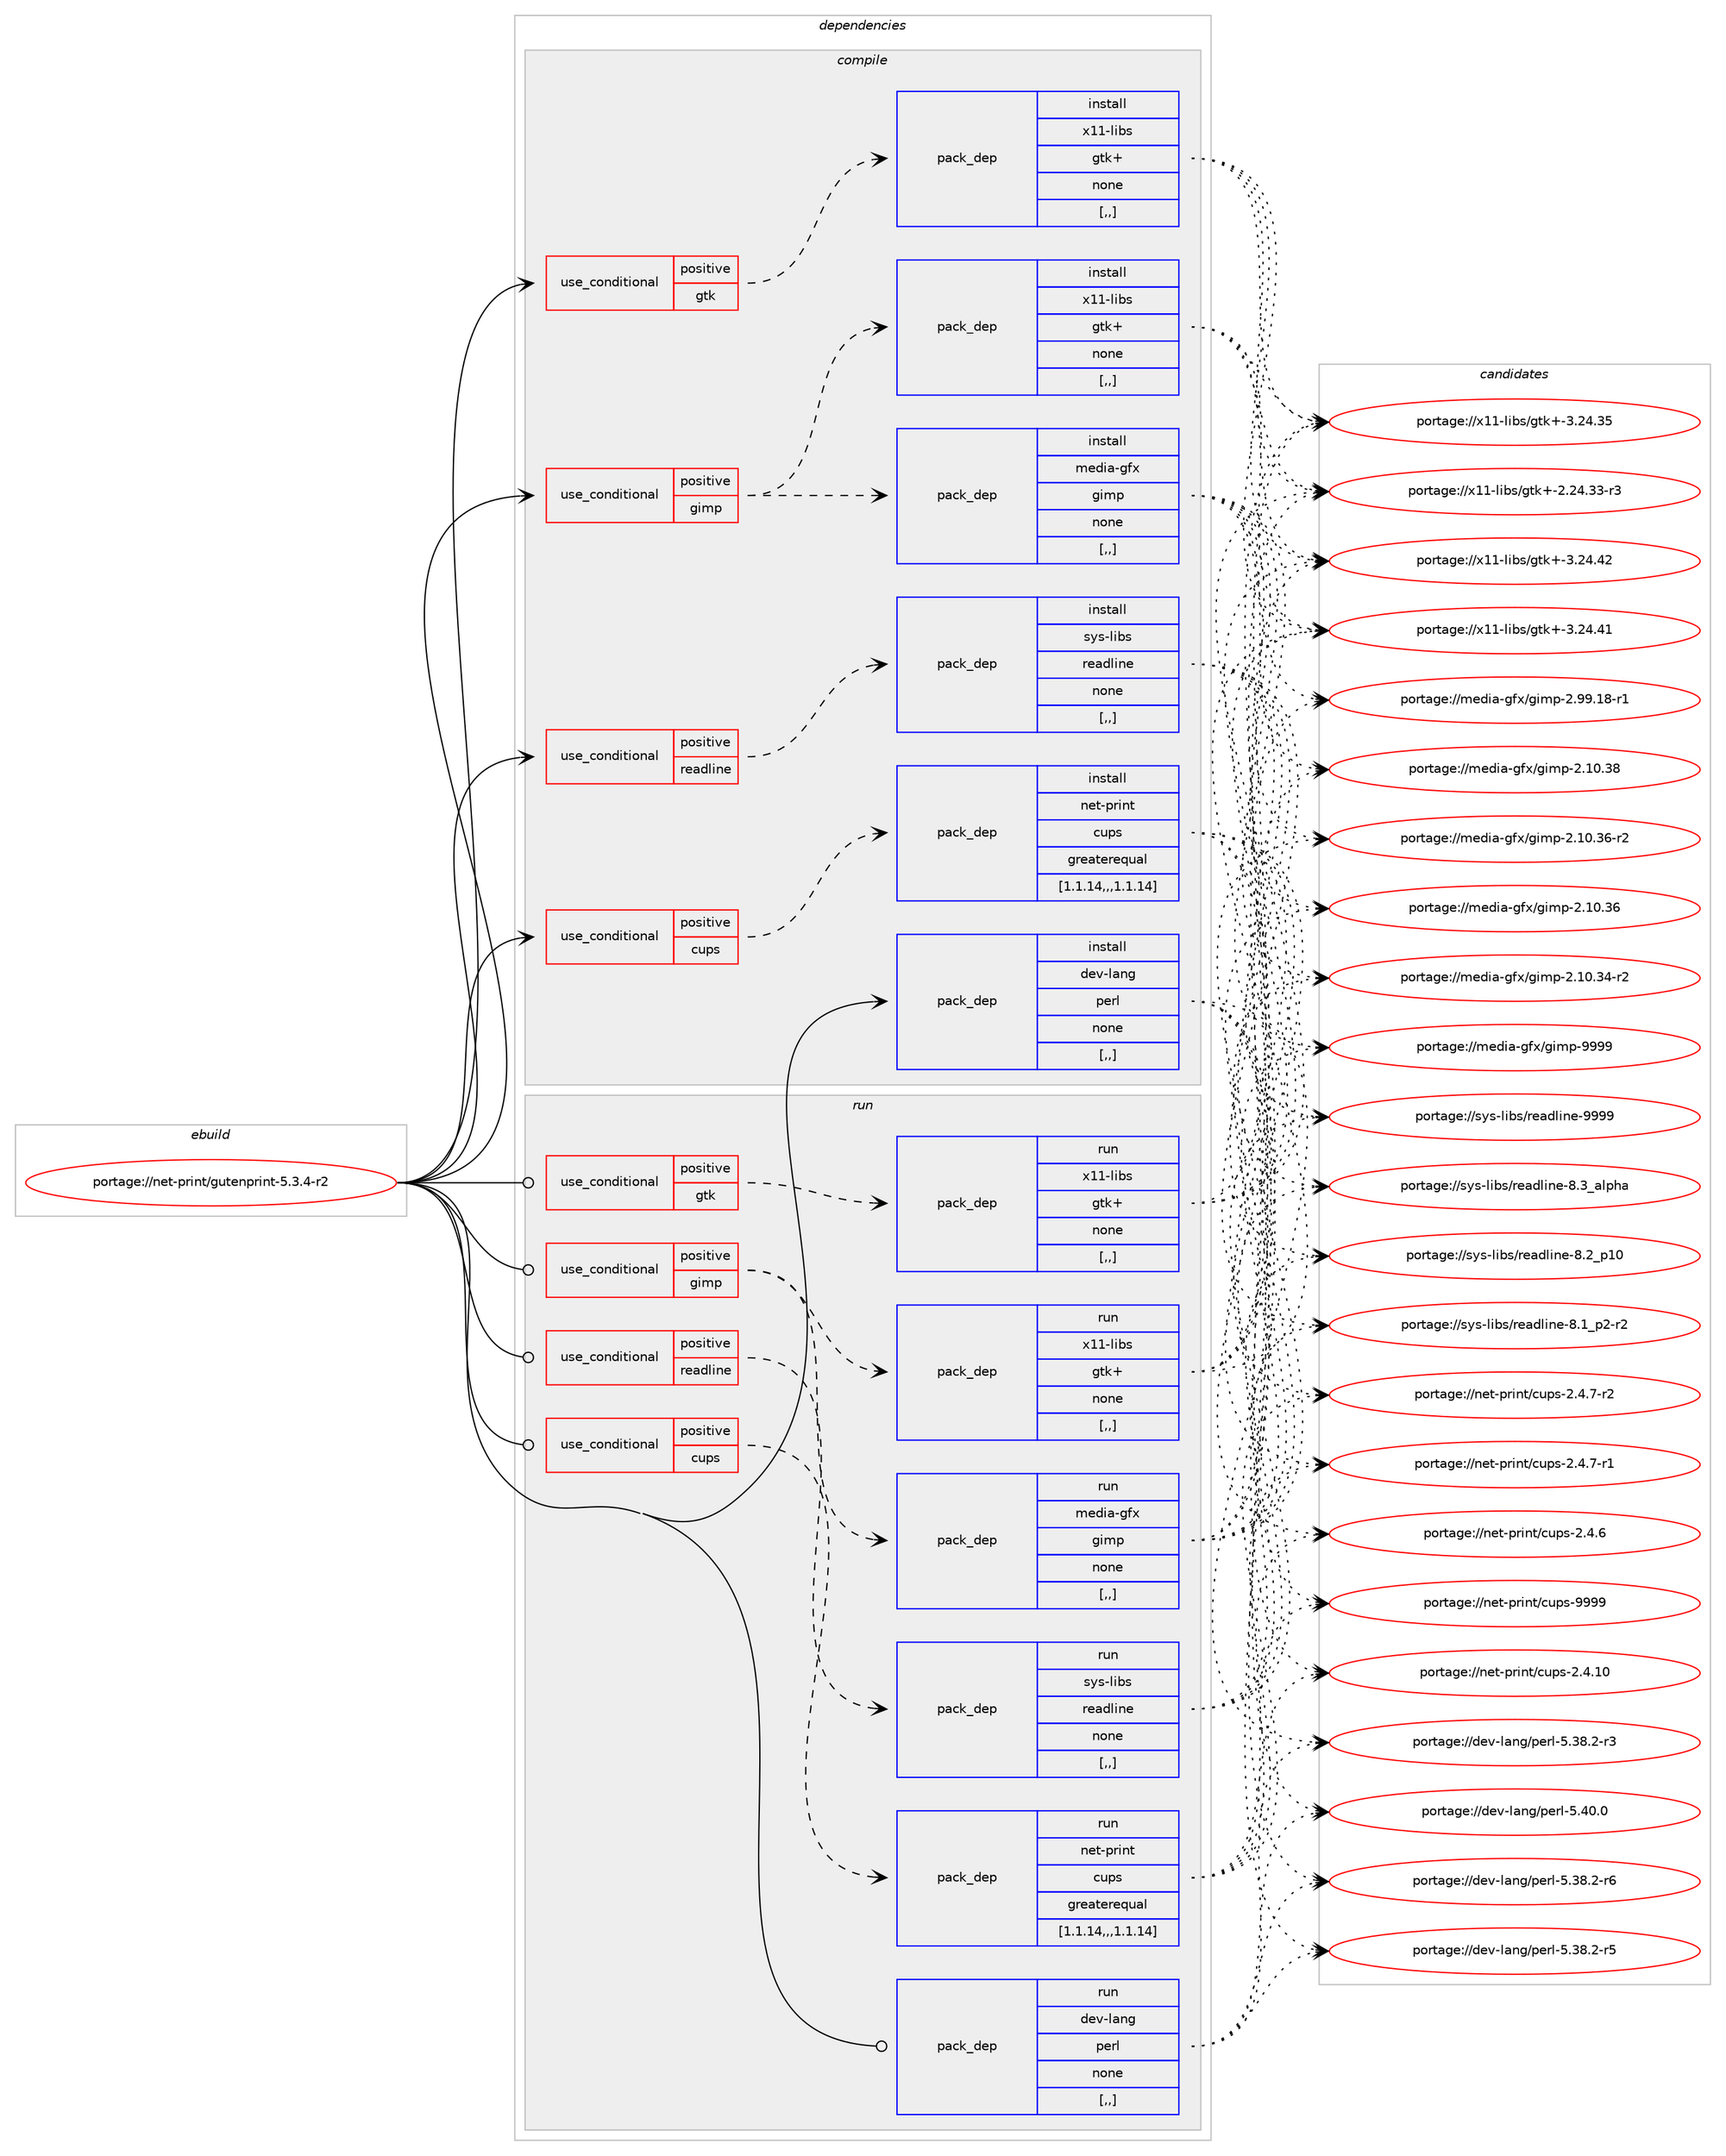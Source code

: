 digraph prolog {

# *************
# Graph options
# *************

newrank=true;
concentrate=true;
compound=true;
graph [rankdir=LR,fontname=Helvetica,fontsize=10,ranksep=1.5];#, ranksep=2.5, nodesep=0.2];
edge  [arrowhead=vee];
node  [fontname=Helvetica,fontsize=10];

# **********
# The ebuild
# **********

subgraph cluster_leftcol {
color=gray;
label=<<i>ebuild</i>>;
id [label="portage://net-print/gutenprint-5.3.4-r2", color=red, width=4, href="../net-print/gutenprint-5.3.4-r2.svg"];
}

# ****************
# The dependencies
# ****************

subgraph cluster_midcol {
color=gray;
label=<<i>dependencies</i>>;
subgraph cluster_compile {
fillcolor="#eeeeee";
style=filled;
label=<<i>compile</i>>;
subgraph cond100540 {
dependency381225 [label=<<TABLE BORDER="0" CELLBORDER="1" CELLSPACING="0" CELLPADDING="4"><TR><TD ROWSPAN="3" CELLPADDING="10">use_conditional</TD></TR><TR><TD>positive</TD></TR><TR><TD>cups</TD></TR></TABLE>>, shape=none, color=red];
subgraph pack277919 {
dependency381226 [label=<<TABLE BORDER="0" CELLBORDER="1" CELLSPACING="0" CELLPADDING="4" WIDTH="220"><TR><TD ROWSPAN="6" CELLPADDING="30">pack_dep</TD></TR><TR><TD WIDTH="110">install</TD></TR><TR><TD>net-print</TD></TR><TR><TD>cups</TD></TR><TR><TD>greaterequal</TD></TR><TR><TD>[1.1.14,,,1.1.14]</TD></TR></TABLE>>, shape=none, color=blue];
}
dependency381225:e -> dependency381226:w [weight=20,style="dashed",arrowhead="vee"];
}
id:e -> dependency381225:w [weight=20,style="solid",arrowhead="vee"];
subgraph cond100541 {
dependency381227 [label=<<TABLE BORDER="0" CELLBORDER="1" CELLSPACING="0" CELLPADDING="4"><TR><TD ROWSPAN="3" CELLPADDING="10">use_conditional</TD></TR><TR><TD>positive</TD></TR><TR><TD>gimp</TD></TR></TABLE>>, shape=none, color=red];
subgraph pack277920 {
dependency381228 [label=<<TABLE BORDER="0" CELLBORDER="1" CELLSPACING="0" CELLPADDING="4" WIDTH="220"><TR><TD ROWSPAN="6" CELLPADDING="30">pack_dep</TD></TR><TR><TD WIDTH="110">install</TD></TR><TR><TD>media-gfx</TD></TR><TR><TD>gimp</TD></TR><TR><TD>none</TD></TR><TR><TD>[,,]</TD></TR></TABLE>>, shape=none, color=blue];
}
dependency381227:e -> dependency381228:w [weight=20,style="dashed",arrowhead="vee"];
subgraph pack277921 {
dependency381229 [label=<<TABLE BORDER="0" CELLBORDER="1" CELLSPACING="0" CELLPADDING="4" WIDTH="220"><TR><TD ROWSPAN="6" CELLPADDING="30">pack_dep</TD></TR><TR><TD WIDTH="110">install</TD></TR><TR><TD>x11-libs</TD></TR><TR><TD>gtk+</TD></TR><TR><TD>none</TD></TR><TR><TD>[,,]</TD></TR></TABLE>>, shape=none, color=blue];
}
dependency381227:e -> dependency381229:w [weight=20,style="dashed",arrowhead="vee"];
}
id:e -> dependency381227:w [weight=20,style="solid",arrowhead="vee"];
subgraph cond100542 {
dependency381230 [label=<<TABLE BORDER="0" CELLBORDER="1" CELLSPACING="0" CELLPADDING="4"><TR><TD ROWSPAN="3" CELLPADDING="10">use_conditional</TD></TR><TR><TD>positive</TD></TR><TR><TD>gtk</TD></TR></TABLE>>, shape=none, color=red];
subgraph pack277922 {
dependency381231 [label=<<TABLE BORDER="0" CELLBORDER="1" CELLSPACING="0" CELLPADDING="4" WIDTH="220"><TR><TD ROWSPAN="6" CELLPADDING="30">pack_dep</TD></TR><TR><TD WIDTH="110">install</TD></TR><TR><TD>x11-libs</TD></TR><TR><TD>gtk+</TD></TR><TR><TD>none</TD></TR><TR><TD>[,,]</TD></TR></TABLE>>, shape=none, color=blue];
}
dependency381230:e -> dependency381231:w [weight=20,style="dashed",arrowhead="vee"];
}
id:e -> dependency381230:w [weight=20,style="solid",arrowhead="vee"];
subgraph cond100543 {
dependency381232 [label=<<TABLE BORDER="0" CELLBORDER="1" CELLSPACING="0" CELLPADDING="4"><TR><TD ROWSPAN="3" CELLPADDING="10">use_conditional</TD></TR><TR><TD>positive</TD></TR><TR><TD>readline</TD></TR></TABLE>>, shape=none, color=red];
subgraph pack277923 {
dependency381233 [label=<<TABLE BORDER="0" CELLBORDER="1" CELLSPACING="0" CELLPADDING="4" WIDTH="220"><TR><TD ROWSPAN="6" CELLPADDING="30">pack_dep</TD></TR><TR><TD WIDTH="110">install</TD></TR><TR><TD>sys-libs</TD></TR><TR><TD>readline</TD></TR><TR><TD>none</TD></TR><TR><TD>[,,]</TD></TR></TABLE>>, shape=none, color=blue];
}
dependency381232:e -> dependency381233:w [weight=20,style="dashed",arrowhead="vee"];
}
id:e -> dependency381232:w [weight=20,style="solid",arrowhead="vee"];
subgraph pack277924 {
dependency381234 [label=<<TABLE BORDER="0" CELLBORDER="1" CELLSPACING="0" CELLPADDING="4" WIDTH="220"><TR><TD ROWSPAN="6" CELLPADDING="30">pack_dep</TD></TR><TR><TD WIDTH="110">install</TD></TR><TR><TD>dev-lang</TD></TR><TR><TD>perl</TD></TR><TR><TD>none</TD></TR><TR><TD>[,,]</TD></TR></TABLE>>, shape=none, color=blue];
}
id:e -> dependency381234:w [weight=20,style="solid",arrowhead="vee"];
}
subgraph cluster_compileandrun {
fillcolor="#eeeeee";
style=filled;
label=<<i>compile and run</i>>;
}
subgraph cluster_run {
fillcolor="#eeeeee";
style=filled;
label=<<i>run</i>>;
subgraph cond100544 {
dependency381235 [label=<<TABLE BORDER="0" CELLBORDER="1" CELLSPACING="0" CELLPADDING="4"><TR><TD ROWSPAN="3" CELLPADDING="10">use_conditional</TD></TR><TR><TD>positive</TD></TR><TR><TD>cups</TD></TR></TABLE>>, shape=none, color=red];
subgraph pack277925 {
dependency381236 [label=<<TABLE BORDER="0" CELLBORDER="1" CELLSPACING="0" CELLPADDING="4" WIDTH="220"><TR><TD ROWSPAN="6" CELLPADDING="30">pack_dep</TD></TR><TR><TD WIDTH="110">run</TD></TR><TR><TD>net-print</TD></TR><TR><TD>cups</TD></TR><TR><TD>greaterequal</TD></TR><TR><TD>[1.1.14,,,1.1.14]</TD></TR></TABLE>>, shape=none, color=blue];
}
dependency381235:e -> dependency381236:w [weight=20,style="dashed",arrowhead="vee"];
}
id:e -> dependency381235:w [weight=20,style="solid",arrowhead="odot"];
subgraph cond100545 {
dependency381237 [label=<<TABLE BORDER="0" CELLBORDER="1" CELLSPACING="0" CELLPADDING="4"><TR><TD ROWSPAN="3" CELLPADDING="10">use_conditional</TD></TR><TR><TD>positive</TD></TR><TR><TD>gimp</TD></TR></TABLE>>, shape=none, color=red];
subgraph pack277926 {
dependency381238 [label=<<TABLE BORDER="0" CELLBORDER="1" CELLSPACING="0" CELLPADDING="4" WIDTH="220"><TR><TD ROWSPAN="6" CELLPADDING="30">pack_dep</TD></TR><TR><TD WIDTH="110">run</TD></TR><TR><TD>media-gfx</TD></TR><TR><TD>gimp</TD></TR><TR><TD>none</TD></TR><TR><TD>[,,]</TD></TR></TABLE>>, shape=none, color=blue];
}
dependency381237:e -> dependency381238:w [weight=20,style="dashed",arrowhead="vee"];
subgraph pack277927 {
dependency381239 [label=<<TABLE BORDER="0" CELLBORDER="1" CELLSPACING="0" CELLPADDING="4" WIDTH="220"><TR><TD ROWSPAN="6" CELLPADDING="30">pack_dep</TD></TR><TR><TD WIDTH="110">run</TD></TR><TR><TD>x11-libs</TD></TR><TR><TD>gtk+</TD></TR><TR><TD>none</TD></TR><TR><TD>[,,]</TD></TR></TABLE>>, shape=none, color=blue];
}
dependency381237:e -> dependency381239:w [weight=20,style="dashed",arrowhead="vee"];
}
id:e -> dependency381237:w [weight=20,style="solid",arrowhead="odot"];
subgraph cond100546 {
dependency381240 [label=<<TABLE BORDER="0" CELLBORDER="1" CELLSPACING="0" CELLPADDING="4"><TR><TD ROWSPAN="3" CELLPADDING="10">use_conditional</TD></TR><TR><TD>positive</TD></TR><TR><TD>gtk</TD></TR></TABLE>>, shape=none, color=red];
subgraph pack277928 {
dependency381241 [label=<<TABLE BORDER="0" CELLBORDER="1" CELLSPACING="0" CELLPADDING="4" WIDTH="220"><TR><TD ROWSPAN="6" CELLPADDING="30">pack_dep</TD></TR><TR><TD WIDTH="110">run</TD></TR><TR><TD>x11-libs</TD></TR><TR><TD>gtk+</TD></TR><TR><TD>none</TD></TR><TR><TD>[,,]</TD></TR></TABLE>>, shape=none, color=blue];
}
dependency381240:e -> dependency381241:w [weight=20,style="dashed",arrowhead="vee"];
}
id:e -> dependency381240:w [weight=20,style="solid",arrowhead="odot"];
subgraph cond100547 {
dependency381242 [label=<<TABLE BORDER="0" CELLBORDER="1" CELLSPACING="0" CELLPADDING="4"><TR><TD ROWSPAN="3" CELLPADDING="10">use_conditional</TD></TR><TR><TD>positive</TD></TR><TR><TD>readline</TD></TR></TABLE>>, shape=none, color=red];
subgraph pack277929 {
dependency381243 [label=<<TABLE BORDER="0" CELLBORDER="1" CELLSPACING="0" CELLPADDING="4" WIDTH="220"><TR><TD ROWSPAN="6" CELLPADDING="30">pack_dep</TD></TR><TR><TD WIDTH="110">run</TD></TR><TR><TD>sys-libs</TD></TR><TR><TD>readline</TD></TR><TR><TD>none</TD></TR><TR><TD>[,,]</TD></TR></TABLE>>, shape=none, color=blue];
}
dependency381242:e -> dependency381243:w [weight=20,style="dashed",arrowhead="vee"];
}
id:e -> dependency381242:w [weight=20,style="solid",arrowhead="odot"];
subgraph pack277930 {
dependency381244 [label=<<TABLE BORDER="0" CELLBORDER="1" CELLSPACING="0" CELLPADDING="4" WIDTH="220"><TR><TD ROWSPAN="6" CELLPADDING="30">pack_dep</TD></TR><TR><TD WIDTH="110">run</TD></TR><TR><TD>dev-lang</TD></TR><TR><TD>perl</TD></TR><TR><TD>none</TD></TR><TR><TD>[,,]</TD></TR></TABLE>>, shape=none, color=blue];
}
id:e -> dependency381244:w [weight=20,style="solid",arrowhead="odot"];
}
}

# **************
# The candidates
# **************

subgraph cluster_choices {
rank=same;
color=gray;
label=<<i>candidates</i>>;

subgraph choice277919 {
color=black;
nodesep=1;
choice1101011164511211410511011647991171121154557575757 [label="portage://net-print/cups-9999", color=red, width=4,href="../net-print/cups-9999.svg"];
choice11010111645112114105110116479911711211545504652464948 [label="portage://net-print/cups-2.4.10", color=red, width=4,href="../net-print/cups-2.4.10.svg"];
choice1101011164511211410511011647991171121154550465246554511450 [label="portage://net-print/cups-2.4.7-r2", color=red, width=4,href="../net-print/cups-2.4.7-r2.svg"];
choice1101011164511211410511011647991171121154550465246554511449 [label="portage://net-print/cups-2.4.7-r1", color=red, width=4,href="../net-print/cups-2.4.7-r1.svg"];
choice110101116451121141051101164799117112115455046524654 [label="portage://net-print/cups-2.4.6", color=red, width=4,href="../net-print/cups-2.4.6.svg"];
dependency381226:e -> choice1101011164511211410511011647991171121154557575757:w [style=dotted,weight="100"];
dependency381226:e -> choice11010111645112114105110116479911711211545504652464948:w [style=dotted,weight="100"];
dependency381226:e -> choice1101011164511211410511011647991171121154550465246554511450:w [style=dotted,weight="100"];
dependency381226:e -> choice1101011164511211410511011647991171121154550465246554511449:w [style=dotted,weight="100"];
dependency381226:e -> choice110101116451121141051101164799117112115455046524654:w [style=dotted,weight="100"];
}
subgraph choice277920 {
color=black;
nodesep=1;
choice1091011001059745103102120471031051091124557575757 [label="portage://media-gfx/gimp-9999", color=red, width=4,href="../media-gfx/gimp-9999.svg"];
choice10910110010597451031021204710310510911245504657574649564511449 [label="portage://media-gfx/gimp-2.99.18-r1", color=red, width=4,href="../media-gfx/gimp-2.99.18-r1.svg"];
choice1091011001059745103102120471031051091124550464948465156 [label="portage://media-gfx/gimp-2.10.38", color=red, width=4,href="../media-gfx/gimp-2.10.38.svg"];
choice10910110010597451031021204710310510911245504649484651544511450 [label="portage://media-gfx/gimp-2.10.36-r2", color=red, width=4,href="../media-gfx/gimp-2.10.36-r2.svg"];
choice1091011001059745103102120471031051091124550464948465154 [label="portage://media-gfx/gimp-2.10.36", color=red, width=4,href="../media-gfx/gimp-2.10.36.svg"];
choice10910110010597451031021204710310510911245504649484651524511450 [label="portage://media-gfx/gimp-2.10.34-r2", color=red, width=4,href="../media-gfx/gimp-2.10.34-r2.svg"];
dependency381228:e -> choice1091011001059745103102120471031051091124557575757:w [style=dotted,weight="100"];
dependency381228:e -> choice10910110010597451031021204710310510911245504657574649564511449:w [style=dotted,weight="100"];
dependency381228:e -> choice1091011001059745103102120471031051091124550464948465156:w [style=dotted,weight="100"];
dependency381228:e -> choice10910110010597451031021204710310510911245504649484651544511450:w [style=dotted,weight="100"];
dependency381228:e -> choice1091011001059745103102120471031051091124550464948465154:w [style=dotted,weight="100"];
dependency381228:e -> choice10910110010597451031021204710310510911245504649484651524511450:w [style=dotted,weight="100"];
}
subgraph choice277921 {
color=black;
nodesep=1;
choice1204949451081059811547103116107434551465052465250 [label="portage://x11-libs/gtk+-3.24.42", color=red, width=4,href="../x11-libs/gtk+-3.24.42.svg"];
choice1204949451081059811547103116107434551465052465249 [label="portage://x11-libs/gtk+-3.24.41", color=red, width=4,href="../x11-libs/gtk+-3.24.41.svg"];
choice1204949451081059811547103116107434551465052465153 [label="portage://x11-libs/gtk+-3.24.35", color=red, width=4,href="../x11-libs/gtk+-3.24.35.svg"];
choice12049494510810598115471031161074345504650524651514511451 [label="portage://x11-libs/gtk+-2.24.33-r3", color=red, width=4,href="../x11-libs/gtk+-2.24.33-r3.svg"];
dependency381229:e -> choice1204949451081059811547103116107434551465052465250:w [style=dotted,weight="100"];
dependency381229:e -> choice1204949451081059811547103116107434551465052465249:w [style=dotted,weight="100"];
dependency381229:e -> choice1204949451081059811547103116107434551465052465153:w [style=dotted,weight="100"];
dependency381229:e -> choice12049494510810598115471031161074345504650524651514511451:w [style=dotted,weight="100"];
}
subgraph choice277922 {
color=black;
nodesep=1;
choice1204949451081059811547103116107434551465052465250 [label="portage://x11-libs/gtk+-3.24.42", color=red, width=4,href="../x11-libs/gtk+-3.24.42.svg"];
choice1204949451081059811547103116107434551465052465249 [label="portage://x11-libs/gtk+-3.24.41", color=red, width=4,href="../x11-libs/gtk+-3.24.41.svg"];
choice1204949451081059811547103116107434551465052465153 [label="portage://x11-libs/gtk+-3.24.35", color=red, width=4,href="../x11-libs/gtk+-3.24.35.svg"];
choice12049494510810598115471031161074345504650524651514511451 [label="portage://x11-libs/gtk+-2.24.33-r3", color=red, width=4,href="../x11-libs/gtk+-2.24.33-r3.svg"];
dependency381231:e -> choice1204949451081059811547103116107434551465052465250:w [style=dotted,weight="100"];
dependency381231:e -> choice1204949451081059811547103116107434551465052465249:w [style=dotted,weight="100"];
dependency381231:e -> choice1204949451081059811547103116107434551465052465153:w [style=dotted,weight="100"];
dependency381231:e -> choice12049494510810598115471031161074345504650524651514511451:w [style=dotted,weight="100"];
}
subgraph choice277923 {
color=black;
nodesep=1;
choice115121115451081059811547114101971001081051101014557575757 [label="portage://sys-libs/readline-9999", color=red, width=4,href="../sys-libs/readline-9999.svg"];
choice1151211154510810598115471141019710010810511010145564651959710811210497 [label="portage://sys-libs/readline-8.3_alpha", color=red, width=4,href="../sys-libs/readline-8.3_alpha.svg"];
choice1151211154510810598115471141019710010810511010145564650951124948 [label="portage://sys-libs/readline-8.2_p10", color=red, width=4,href="../sys-libs/readline-8.2_p10.svg"];
choice115121115451081059811547114101971001081051101014556464995112504511450 [label="portage://sys-libs/readline-8.1_p2-r2", color=red, width=4,href="../sys-libs/readline-8.1_p2-r2.svg"];
dependency381233:e -> choice115121115451081059811547114101971001081051101014557575757:w [style=dotted,weight="100"];
dependency381233:e -> choice1151211154510810598115471141019710010810511010145564651959710811210497:w [style=dotted,weight="100"];
dependency381233:e -> choice1151211154510810598115471141019710010810511010145564650951124948:w [style=dotted,weight="100"];
dependency381233:e -> choice115121115451081059811547114101971001081051101014556464995112504511450:w [style=dotted,weight="100"];
}
subgraph choice277924 {
color=black;
nodesep=1;
choice10010111845108971101034711210111410845534652484648 [label="portage://dev-lang/perl-5.40.0", color=red, width=4,href="../dev-lang/perl-5.40.0.svg"];
choice100101118451089711010347112101114108455346515646504511454 [label="portage://dev-lang/perl-5.38.2-r6", color=red, width=4,href="../dev-lang/perl-5.38.2-r6.svg"];
choice100101118451089711010347112101114108455346515646504511453 [label="portage://dev-lang/perl-5.38.2-r5", color=red, width=4,href="../dev-lang/perl-5.38.2-r5.svg"];
choice100101118451089711010347112101114108455346515646504511451 [label="portage://dev-lang/perl-5.38.2-r3", color=red, width=4,href="../dev-lang/perl-5.38.2-r3.svg"];
dependency381234:e -> choice10010111845108971101034711210111410845534652484648:w [style=dotted,weight="100"];
dependency381234:e -> choice100101118451089711010347112101114108455346515646504511454:w [style=dotted,weight="100"];
dependency381234:e -> choice100101118451089711010347112101114108455346515646504511453:w [style=dotted,weight="100"];
dependency381234:e -> choice100101118451089711010347112101114108455346515646504511451:w [style=dotted,weight="100"];
}
subgraph choice277925 {
color=black;
nodesep=1;
choice1101011164511211410511011647991171121154557575757 [label="portage://net-print/cups-9999", color=red, width=4,href="../net-print/cups-9999.svg"];
choice11010111645112114105110116479911711211545504652464948 [label="portage://net-print/cups-2.4.10", color=red, width=4,href="../net-print/cups-2.4.10.svg"];
choice1101011164511211410511011647991171121154550465246554511450 [label="portage://net-print/cups-2.4.7-r2", color=red, width=4,href="../net-print/cups-2.4.7-r2.svg"];
choice1101011164511211410511011647991171121154550465246554511449 [label="portage://net-print/cups-2.4.7-r1", color=red, width=4,href="../net-print/cups-2.4.7-r1.svg"];
choice110101116451121141051101164799117112115455046524654 [label="portage://net-print/cups-2.4.6", color=red, width=4,href="../net-print/cups-2.4.6.svg"];
dependency381236:e -> choice1101011164511211410511011647991171121154557575757:w [style=dotted,weight="100"];
dependency381236:e -> choice11010111645112114105110116479911711211545504652464948:w [style=dotted,weight="100"];
dependency381236:e -> choice1101011164511211410511011647991171121154550465246554511450:w [style=dotted,weight="100"];
dependency381236:e -> choice1101011164511211410511011647991171121154550465246554511449:w [style=dotted,weight="100"];
dependency381236:e -> choice110101116451121141051101164799117112115455046524654:w [style=dotted,weight="100"];
}
subgraph choice277926 {
color=black;
nodesep=1;
choice1091011001059745103102120471031051091124557575757 [label="portage://media-gfx/gimp-9999", color=red, width=4,href="../media-gfx/gimp-9999.svg"];
choice10910110010597451031021204710310510911245504657574649564511449 [label="portage://media-gfx/gimp-2.99.18-r1", color=red, width=4,href="../media-gfx/gimp-2.99.18-r1.svg"];
choice1091011001059745103102120471031051091124550464948465156 [label="portage://media-gfx/gimp-2.10.38", color=red, width=4,href="../media-gfx/gimp-2.10.38.svg"];
choice10910110010597451031021204710310510911245504649484651544511450 [label="portage://media-gfx/gimp-2.10.36-r2", color=red, width=4,href="../media-gfx/gimp-2.10.36-r2.svg"];
choice1091011001059745103102120471031051091124550464948465154 [label="portage://media-gfx/gimp-2.10.36", color=red, width=4,href="../media-gfx/gimp-2.10.36.svg"];
choice10910110010597451031021204710310510911245504649484651524511450 [label="portage://media-gfx/gimp-2.10.34-r2", color=red, width=4,href="../media-gfx/gimp-2.10.34-r2.svg"];
dependency381238:e -> choice1091011001059745103102120471031051091124557575757:w [style=dotted,weight="100"];
dependency381238:e -> choice10910110010597451031021204710310510911245504657574649564511449:w [style=dotted,weight="100"];
dependency381238:e -> choice1091011001059745103102120471031051091124550464948465156:w [style=dotted,weight="100"];
dependency381238:e -> choice10910110010597451031021204710310510911245504649484651544511450:w [style=dotted,weight="100"];
dependency381238:e -> choice1091011001059745103102120471031051091124550464948465154:w [style=dotted,weight="100"];
dependency381238:e -> choice10910110010597451031021204710310510911245504649484651524511450:w [style=dotted,weight="100"];
}
subgraph choice277927 {
color=black;
nodesep=1;
choice1204949451081059811547103116107434551465052465250 [label="portage://x11-libs/gtk+-3.24.42", color=red, width=4,href="../x11-libs/gtk+-3.24.42.svg"];
choice1204949451081059811547103116107434551465052465249 [label="portage://x11-libs/gtk+-3.24.41", color=red, width=4,href="../x11-libs/gtk+-3.24.41.svg"];
choice1204949451081059811547103116107434551465052465153 [label="portage://x11-libs/gtk+-3.24.35", color=red, width=4,href="../x11-libs/gtk+-3.24.35.svg"];
choice12049494510810598115471031161074345504650524651514511451 [label="portage://x11-libs/gtk+-2.24.33-r3", color=red, width=4,href="../x11-libs/gtk+-2.24.33-r3.svg"];
dependency381239:e -> choice1204949451081059811547103116107434551465052465250:w [style=dotted,weight="100"];
dependency381239:e -> choice1204949451081059811547103116107434551465052465249:w [style=dotted,weight="100"];
dependency381239:e -> choice1204949451081059811547103116107434551465052465153:w [style=dotted,weight="100"];
dependency381239:e -> choice12049494510810598115471031161074345504650524651514511451:w [style=dotted,weight="100"];
}
subgraph choice277928 {
color=black;
nodesep=1;
choice1204949451081059811547103116107434551465052465250 [label="portage://x11-libs/gtk+-3.24.42", color=red, width=4,href="../x11-libs/gtk+-3.24.42.svg"];
choice1204949451081059811547103116107434551465052465249 [label="portage://x11-libs/gtk+-3.24.41", color=red, width=4,href="../x11-libs/gtk+-3.24.41.svg"];
choice1204949451081059811547103116107434551465052465153 [label="portage://x11-libs/gtk+-3.24.35", color=red, width=4,href="../x11-libs/gtk+-3.24.35.svg"];
choice12049494510810598115471031161074345504650524651514511451 [label="portage://x11-libs/gtk+-2.24.33-r3", color=red, width=4,href="../x11-libs/gtk+-2.24.33-r3.svg"];
dependency381241:e -> choice1204949451081059811547103116107434551465052465250:w [style=dotted,weight="100"];
dependency381241:e -> choice1204949451081059811547103116107434551465052465249:w [style=dotted,weight="100"];
dependency381241:e -> choice1204949451081059811547103116107434551465052465153:w [style=dotted,weight="100"];
dependency381241:e -> choice12049494510810598115471031161074345504650524651514511451:w [style=dotted,weight="100"];
}
subgraph choice277929 {
color=black;
nodesep=1;
choice115121115451081059811547114101971001081051101014557575757 [label="portage://sys-libs/readline-9999", color=red, width=4,href="../sys-libs/readline-9999.svg"];
choice1151211154510810598115471141019710010810511010145564651959710811210497 [label="portage://sys-libs/readline-8.3_alpha", color=red, width=4,href="../sys-libs/readline-8.3_alpha.svg"];
choice1151211154510810598115471141019710010810511010145564650951124948 [label="portage://sys-libs/readline-8.2_p10", color=red, width=4,href="../sys-libs/readline-8.2_p10.svg"];
choice115121115451081059811547114101971001081051101014556464995112504511450 [label="portage://sys-libs/readline-8.1_p2-r2", color=red, width=4,href="../sys-libs/readline-8.1_p2-r2.svg"];
dependency381243:e -> choice115121115451081059811547114101971001081051101014557575757:w [style=dotted,weight="100"];
dependency381243:e -> choice1151211154510810598115471141019710010810511010145564651959710811210497:w [style=dotted,weight="100"];
dependency381243:e -> choice1151211154510810598115471141019710010810511010145564650951124948:w [style=dotted,weight="100"];
dependency381243:e -> choice115121115451081059811547114101971001081051101014556464995112504511450:w [style=dotted,weight="100"];
}
subgraph choice277930 {
color=black;
nodesep=1;
choice10010111845108971101034711210111410845534652484648 [label="portage://dev-lang/perl-5.40.0", color=red, width=4,href="../dev-lang/perl-5.40.0.svg"];
choice100101118451089711010347112101114108455346515646504511454 [label="portage://dev-lang/perl-5.38.2-r6", color=red, width=4,href="../dev-lang/perl-5.38.2-r6.svg"];
choice100101118451089711010347112101114108455346515646504511453 [label="portage://dev-lang/perl-5.38.2-r5", color=red, width=4,href="../dev-lang/perl-5.38.2-r5.svg"];
choice100101118451089711010347112101114108455346515646504511451 [label="portage://dev-lang/perl-5.38.2-r3", color=red, width=4,href="../dev-lang/perl-5.38.2-r3.svg"];
dependency381244:e -> choice10010111845108971101034711210111410845534652484648:w [style=dotted,weight="100"];
dependency381244:e -> choice100101118451089711010347112101114108455346515646504511454:w [style=dotted,weight="100"];
dependency381244:e -> choice100101118451089711010347112101114108455346515646504511453:w [style=dotted,weight="100"];
dependency381244:e -> choice100101118451089711010347112101114108455346515646504511451:w [style=dotted,weight="100"];
}
}

}
